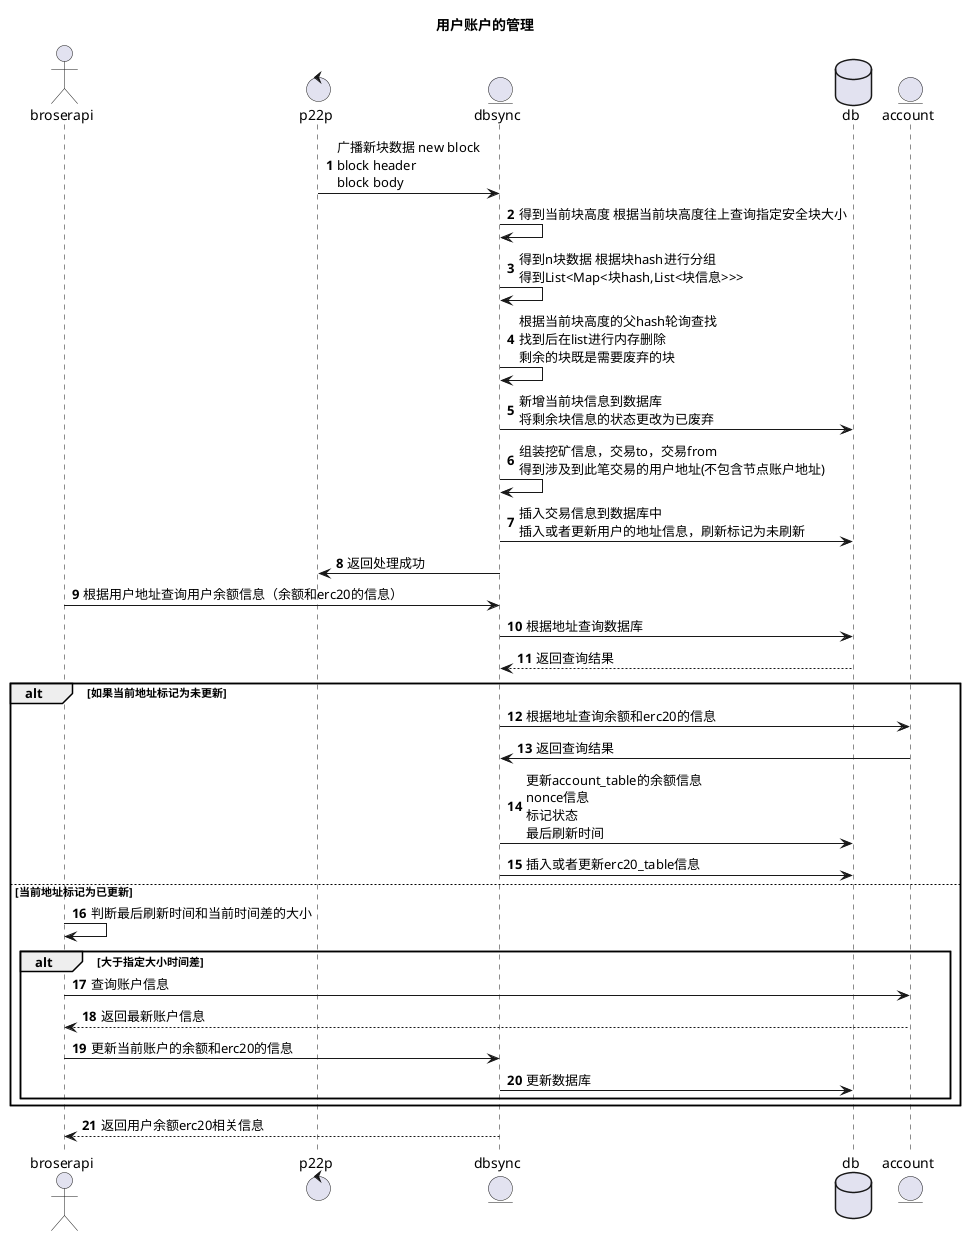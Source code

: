 @startuml
title:用户账户的管理
autonumber
actor broserapi as c
control p22p as a
entity dbsync as b
database db as d
entity account as t
a->b:广播新块数据 new block \nblock header \nblock body
b->b:得到当前块高度 根据当前块高度往上查询指定安全块大小
b->b:得到n块数据 根据块hash进行分组\n得到List<Map<块hash,List<块信息>>>
b->b:根据当前块高度的父hash轮询查找\n找到后在list进行内存删除\n剩余的块既是需要废弃的块
b->d:新增当前块信息到数据库 \n将剩余块信息的状态更改为已废弃
b->b:组装挖矿信息，交易to，交易from\n得到涉及到此笔交易的用户地址(不包含节点账户地址)
b->d:插入交易信息到数据库中\n插入或者更新用户的地址信息，刷新标记为未刷新
b->a:返回处理成功
c->b:根据用户地址查询用户余额信息（余额和erc20的信息）
b->d:根据地址查询数据库
d-->b:返回查询结果
alt 如果当前地址标记为未更新
b->t:根据地址查询余额和erc20的信息
t->b:返回查询结果
b->d:更新account_table的余额信息\nnonce信息\n标记状态\n最后刷新时间
b->d:插入或者更新erc20_table信息
else 当前地址标记为已更新
c->c:判断最后刷新时间和当前时间差的大小
alt 大于指定大小时间差
c->t:查询账户信息
t-->c:返回最新账户信息
c->b:更新当前账户的余额和erc20的信息
b->d:更新数据库
end
end
b-->c:返回用户余额erc20相关信息
@enduml